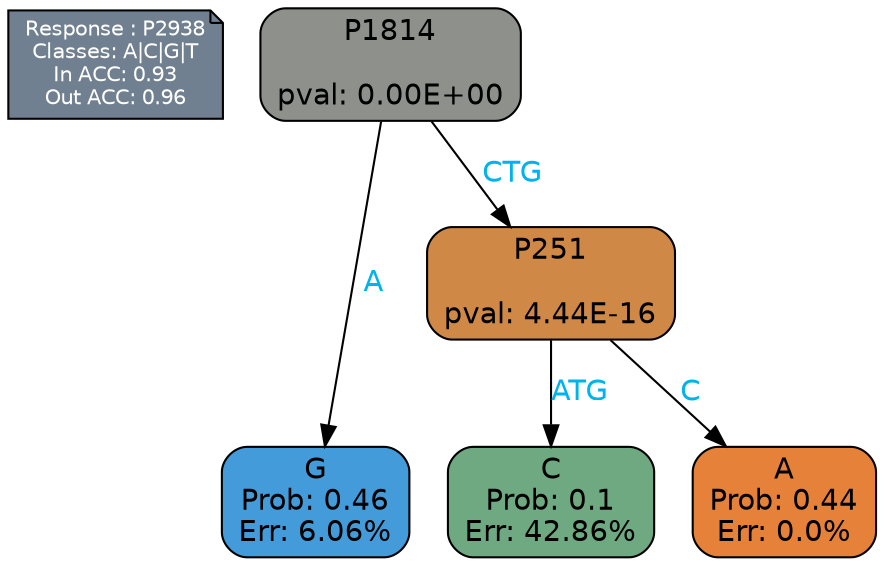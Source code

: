 digraph Tree {
node [shape=box, style="filled, rounded", color="black", fontname=helvetica] ;
graph [ranksep=equally, splines=polylines, bgcolor=transparent, dpi=600] ;
edge [fontname=helvetica] ;
LEGEND [label="Response : P2938
Classes: A|C|G|T
In ACC: 0.93
Out ACC: 0.96
",shape=note,align=left,style=filled,fillcolor="slategray",fontcolor="white",fontsize=10];1 [label="P1814

pval: 0.00E+00", fillcolor="#8e918b"] ;
2 [label="G
Prob: 0.46
Err: 6.06%", fillcolor="#439bda"] ;
3 [label="P251

pval: 4.44E-16", fillcolor="#cf8846"] ;
4 [label="C
Prob: 0.1
Err: 42.86%", fillcolor="#6ea982"] ;
5 [label="A
Prob: 0.44
Err: 0.0%", fillcolor="#e58139"] ;
1 -> 2 [label="A",fontcolor=deepskyblue2] ;
1 -> 3 [label="CTG",fontcolor=deepskyblue2] ;
3 -> 4 [label="ATG",fontcolor=deepskyblue2] ;
3 -> 5 [label="C",fontcolor=deepskyblue2] ;
{rank = same; 2;4;5;}{rank = same; LEGEND;1;}}